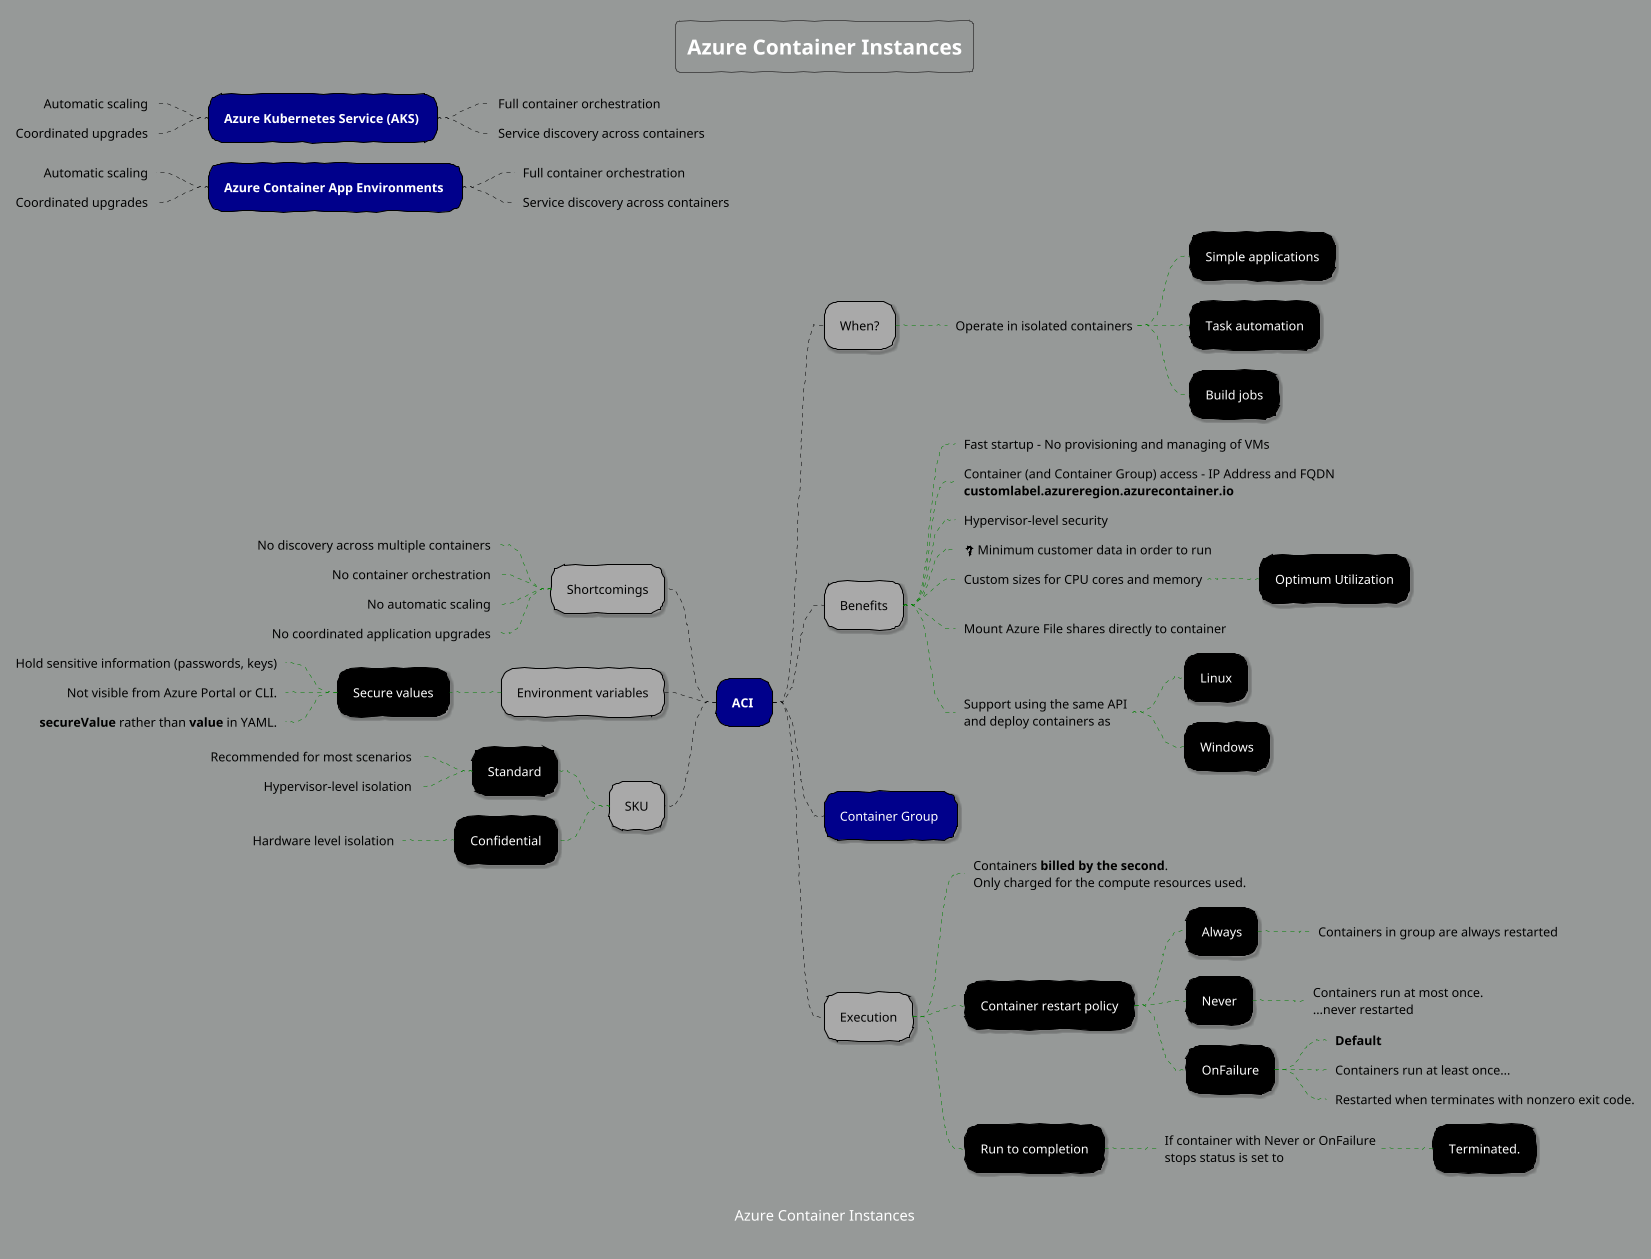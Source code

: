 @startmindmap "Azure Container Instances"

'https://plantuml.com/sprite
'https://plantuml.com/openiconic eg. <&question-mark>
' https://plantuml.com/theme
!theme sketchy
skinparam backgroundColor #969998


title Azure Container Instances
caption Azure Container Instances

<style>

    mindMapDiagram {
        .root {
            BackgroundColor darkblue
            LineColor black
            FontColor white
        }

        node {
            FontColor white
            LineColor black
            BackgroundColor black
            Shadowing 2.0
            RoundCorner 25
        }
        :depth(0) {
            FontColor black
            LineColor white
            BackgroundColor white
            Shadowing 0.0
        }
        :depth(1) {
            FontColor black
            BackgroundColor darkgrey
            Shadowing 2.0
        }

        arrow {
            LineStyle 4
            LineThickness 0.5
            LineColor green
        }

        boxless {
            FontColor black
            Margin 10
            Padding 10
            MaximumWidth 400
        }
    }
</style>

+ **Azure Kubernetes Service (AKS)** <<root>>
++_ Full container orchestration
++_ Service discovery across containers
--_ Automatic scaling
--_ Coordinated upgrades

+ **Azure Container App Environments** <<root>>
++_ Full container orchestration
++_ Service discovery across containers
--_ Automatic scaling
--_ Coordinated upgrades

+ **ACI** <<root>>

++ When?
+++_ Operate in isolated containers
++++ Simple applications
++++ Task automation
++++ Build jobs

++ Benefits
+++_ Fast startup - No provisioning and managing of VMs
+++_ Container (and Container Group) access - IP Address and FQDN\n**customlabel.azureregion.azurecontainer.io**
+++_ Hypervisor-level security
+++_ <&question-mark> Minimum customer data in order to run
+++_ Custom sizes for CPU cores and memory
++++ Optimum Utilization
+++_ Mount Azure File shares directly to container
+++_ Support using the same API\nand deploy containers as
++++ Linux
++++ Windows
++ Container Group <<root>>


-- Shortcomings
---_ No discovery across multiple containers
---_ No container orchestration
---_ No automatic scaling
---_ No coordinated application upgrades

-- Environment variables
--- Secure values
----_ Hold sensitive information (passwords, keys)
----_ Not visible from Azure Portal or CLI.
----_ **secureValue** rather than **value** in YAML.

-- SKU
--- Standard
----_ Recommended for most scenarios
----_ Hypervisor-level isolation
--- Confidential
----_ Hardware level isolation

++ Execution
+++_ Containers **billed by the second**.\nOnly charged for the compute resources used.
+++ Container restart policy
++++ Always
+++++_ Containers in group are always restarted
++++ Never
+++++_ Containers run at most once.\n...never restarted
++++ OnFailure
+++++_ **Default**
+++++_ Containers run at least once...
+++++_ Restarted when terminates with nonzero exit code.
+++ Run to completion
++++_ If container with Never or OnFailure\nstops status is set to
+++++ Terminated.

@endmindmap
